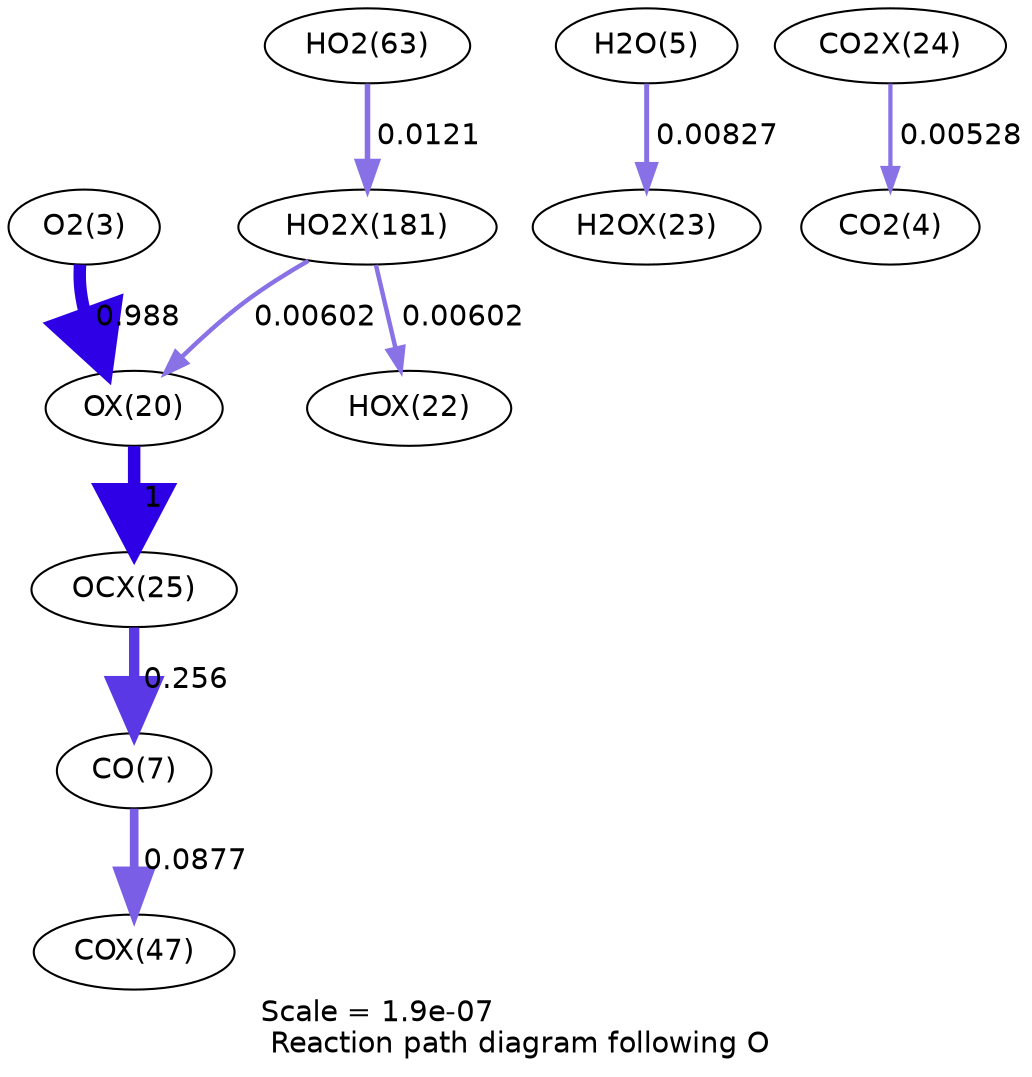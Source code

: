 digraph reaction_paths {
center=1;
s5 -> s25[fontname="Helvetica", penwidth=5.99, arrowsize=3, color="0.7, 1.49, 0.9"
, label=" 0.988"];
s25 -> s30[fontname="Helvetica", penwidth=6, arrowsize=3, color="0.7, 1.5, 0.9"
, label=" 1"];
s39 -> s25[fontname="Helvetica", penwidth=2.14, arrowsize=1.07, color="0.7, 0.506, 0.9"
, label=" 0.00602"];
s39 -> s27[fontname="Helvetica", penwidth=2.14, arrowsize=1.07, color="0.7, 0.506, 0.9"
, label=" 0.00602"];
s7 -> s28[fontname="Helvetica", penwidth=2.38, arrowsize=1.19, color="0.7, 0.508, 0.9"
, label=" 0.00827"];
s30 -> s9[fontname="Helvetica", penwidth=4.97, arrowsize=2.49, color="0.7, 0.756, 0.9"
, label=" 0.256"];
s9 -> s36[fontname="Helvetica", penwidth=4.16, arrowsize=2.08, color="0.7, 0.588, 0.9"
, label=" 0.0877"];
s29 -> s6[fontname="Helvetica", penwidth=2.04, arrowsize=1.02, color="0.7, 0.505, 0.9"
, label=" 0.00528"];
s21 -> s39[fontname="Helvetica", penwidth=2.66, arrowsize=1.33, color="0.7, 0.512, 0.9"
, label=" 0.0121"];
s5 [ fontname="Helvetica", label="O2(3)"];
s6 [ fontname="Helvetica", label="CO2(4)"];
s7 [ fontname="Helvetica", label="H2O(5)"];
s9 [ fontname="Helvetica", label="CO(7)"];
s21 [ fontname="Helvetica", label="HO2(63)"];
s25 [ fontname="Helvetica", label="OX(20)"];
s27 [ fontname="Helvetica", label="HOX(22)"];
s28 [ fontname="Helvetica", label="H2OX(23)"];
s29 [ fontname="Helvetica", label="CO2X(24)"];
s30 [ fontname="Helvetica", label="OCX(25)"];
s36 [ fontname="Helvetica", label="COX(47)"];
s39 [ fontname="Helvetica", label="HO2X(181)"];
 label = "Scale = 1.9e-07\l Reaction path diagram following O";
 fontname = "Helvetica";
}
